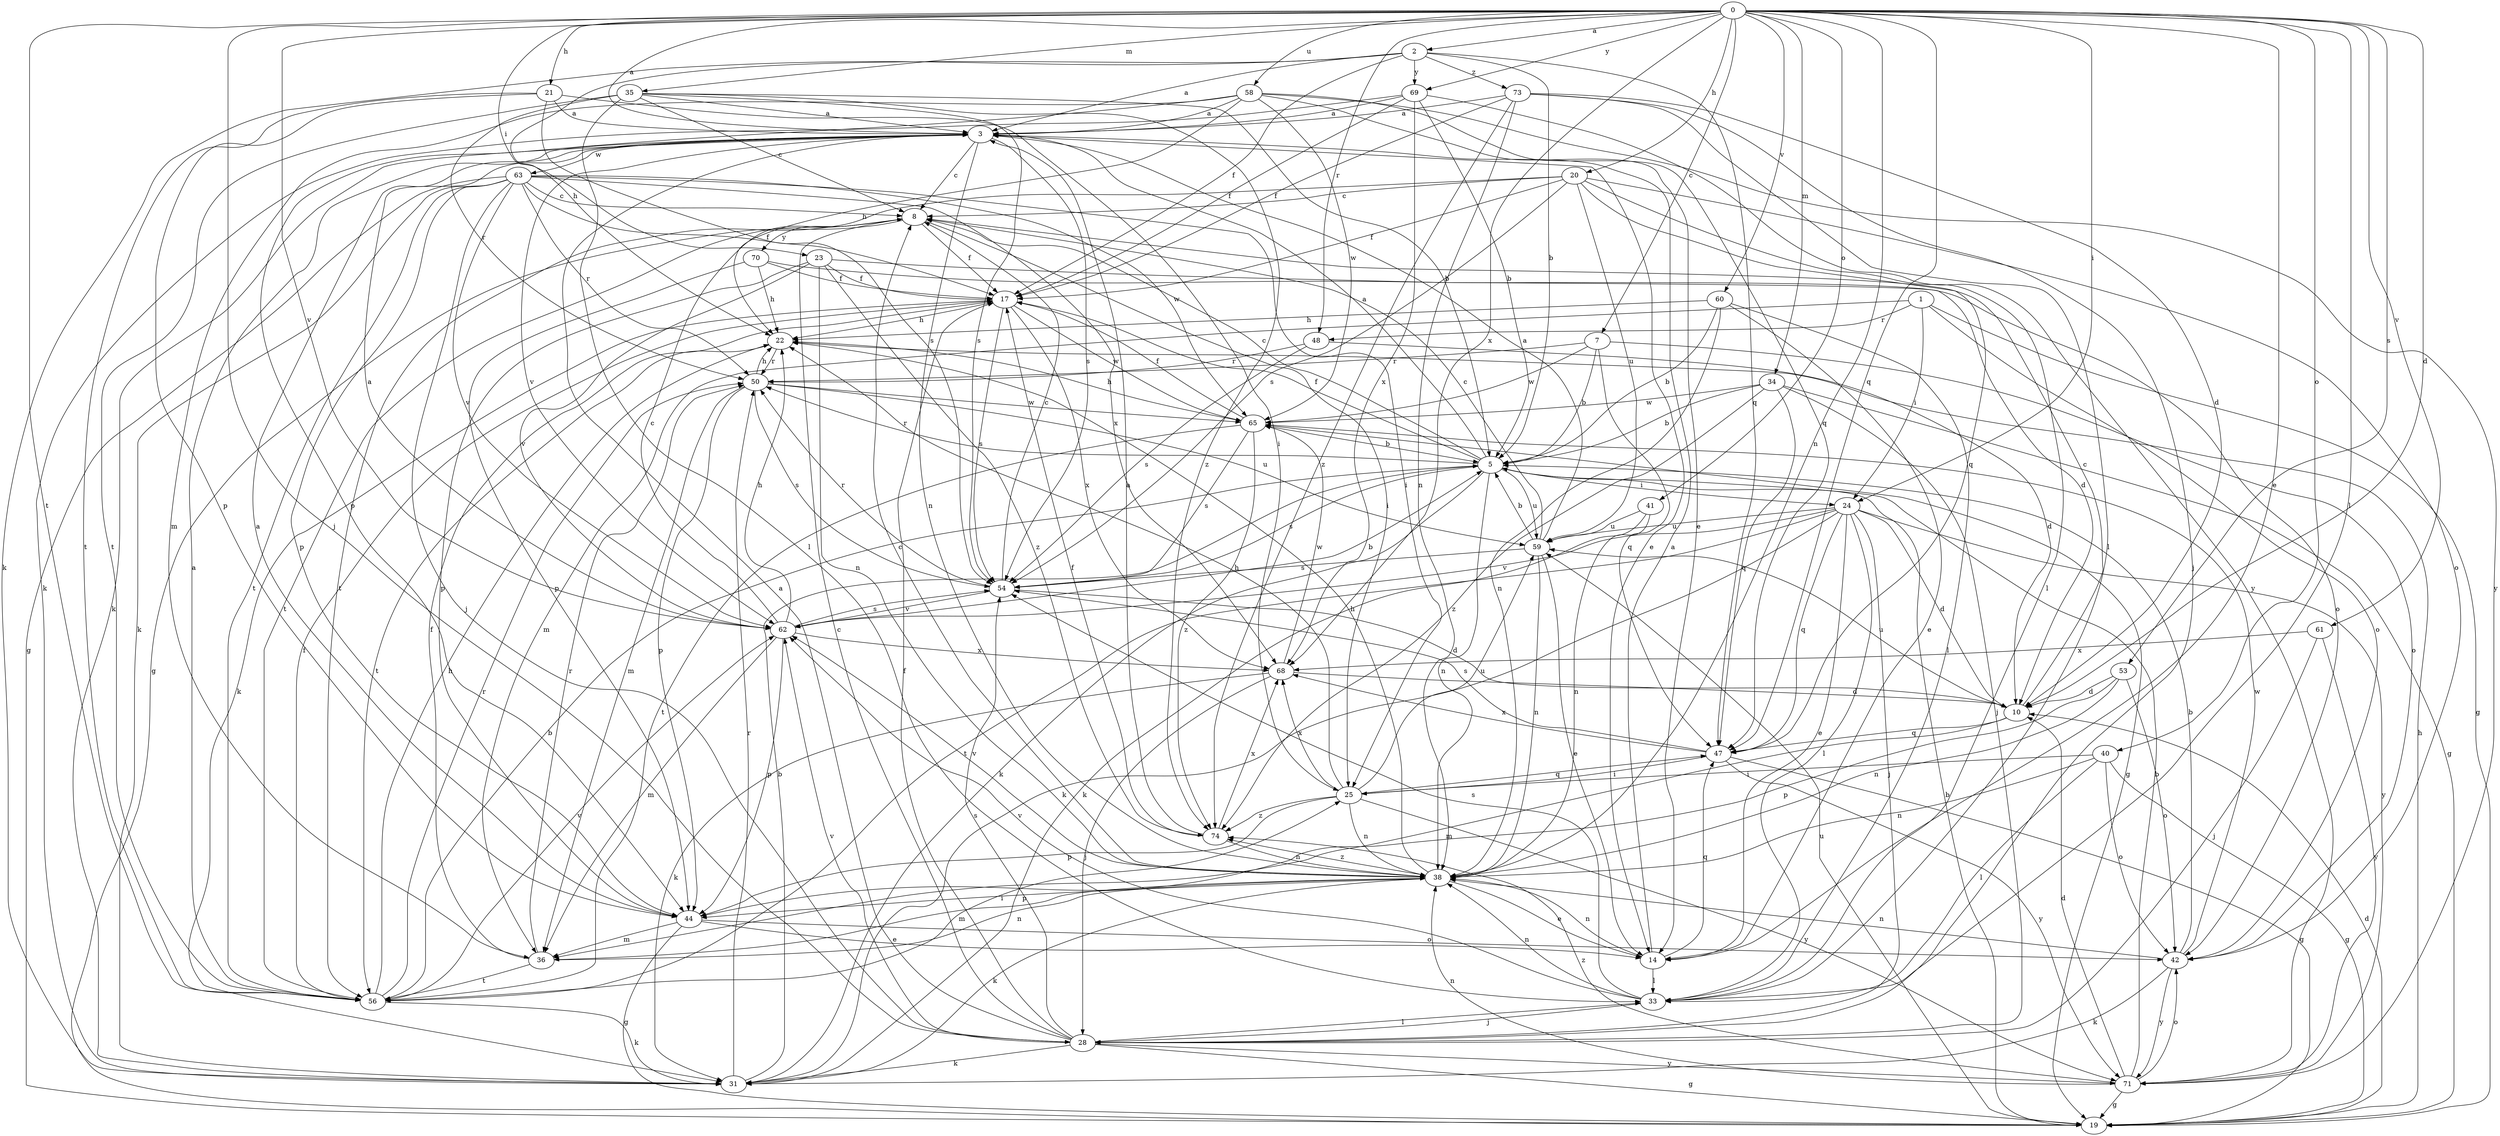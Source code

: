 strict digraph  {
0;
1;
2;
3;
5;
7;
8;
10;
14;
17;
19;
20;
21;
22;
23;
24;
25;
28;
31;
33;
34;
35;
36;
38;
40;
41;
42;
44;
47;
48;
50;
53;
54;
56;
58;
59;
60;
61;
62;
63;
65;
68;
69;
70;
71;
73;
74;
0 -> 2  [label=a];
0 -> 3  [label=a];
0 -> 7  [label=c];
0 -> 10  [label=d];
0 -> 14  [label=e];
0 -> 20  [label=h];
0 -> 21  [label=h];
0 -> 23  [label=i];
0 -> 24  [label=i];
0 -> 28  [label=j];
0 -> 33  [label=l];
0 -> 34  [label=m];
0 -> 35  [label=m];
0 -> 38  [label=n];
0 -> 40  [label=o];
0 -> 41  [label=o];
0 -> 47  [label=q];
0 -> 48  [label=r];
0 -> 53  [label=s];
0 -> 56  [label=t];
0 -> 58  [label=u];
0 -> 60  [label=v];
0 -> 61  [label=v];
0 -> 62  [label=v];
0 -> 68  [label=x];
0 -> 69  [label=y];
1 -> 19  [label=g];
1 -> 24  [label=i];
1 -> 36  [label=m];
1 -> 42  [label=o];
1 -> 48  [label=r];
2 -> 3  [label=a];
2 -> 5  [label=b];
2 -> 17  [label=f];
2 -> 22  [label=h];
2 -> 31  [label=k];
2 -> 47  [label=q];
2 -> 69  [label=y];
2 -> 73  [label=z];
3 -> 8  [label=c];
3 -> 14  [label=e];
3 -> 31  [label=k];
3 -> 38  [label=n];
3 -> 54  [label=s];
3 -> 62  [label=v];
3 -> 63  [label=w];
5 -> 3  [label=a];
5 -> 8  [label=c];
5 -> 17  [label=f];
5 -> 24  [label=i];
5 -> 31  [label=k];
5 -> 38  [label=n];
5 -> 50  [label=r];
5 -> 54  [label=s];
5 -> 59  [label=u];
7 -> 5  [label=b];
7 -> 42  [label=o];
7 -> 47  [label=q];
7 -> 50  [label=r];
7 -> 65  [label=w];
8 -> 17  [label=f];
8 -> 19  [label=g];
8 -> 25  [label=i];
8 -> 56  [label=t];
8 -> 70  [label=y];
10 -> 8  [label=c];
10 -> 36  [label=m];
10 -> 47  [label=q];
10 -> 59  [label=u];
14 -> 3  [label=a];
14 -> 33  [label=l];
14 -> 38  [label=n];
14 -> 47  [label=q];
17 -> 22  [label=h];
17 -> 31  [label=k];
17 -> 54  [label=s];
17 -> 65  [label=w];
17 -> 68  [label=x];
19 -> 5  [label=b];
19 -> 10  [label=d];
19 -> 22  [label=h];
19 -> 59  [label=u];
20 -> 8  [label=c];
20 -> 17  [label=f];
20 -> 33  [label=l];
20 -> 42  [label=o];
20 -> 47  [label=q];
20 -> 54  [label=s];
20 -> 56  [label=t];
20 -> 59  [label=u];
21 -> 3  [label=a];
21 -> 25  [label=i];
21 -> 44  [label=p];
21 -> 54  [label=s];
21 -> 56  [label=t];
22 -> 50  [label=r];
22 -> 56  [label=t];
23 -> 10  [label=d];
23 -> 17  [label=f];
23 -> 38  [label=n];
23 -> 44  [label=p];
23 -> 62  [label=v];
23 -> 74  [label=z];
24 -> 10  [label=d];
24 -> 14  [label=e];
24 -> 28  [label=j];
24 -> 31  [label=k];
24 -> 33  [label=l];
24 -> 47  [label=q];
24 -> 56  [label=t];
24 -> 59  [label=u];
24 -> 62  [label=v];
24 -> 71  [label=y];
25 -> 22  [label=h];
25 -> 38  [label=n];
25 -> 44  [label=p];
25 -> 47  [label=q];
25 -> 59  [label=u];
25 -> 68  [label=x];
25 -> 71  [label=y];
25 -> 74  [label=z];
28 -> 3  [label=a];
28 -> 8  [label=c];
28 -> 17  [label=f];
28 -> 19  [label=g];
28 -> 31  [label=k];
28 -> 33  [label=l];
28 -> 54  [label=s];
28 -> 62  [label=v];
28 -> 71  [label=y];
31 -> 5  [label=b];
31 -> 50  [label=r];
33 -> 28  [label=j];
33 -> 38  [label=n];
33 -> 54  [label=s];
33 -> 62  [label=v];
34 -> 5  [label=b];
34 -> 19  [label=g];
34 -> 28  [label=j];
34 -> 47  [label=q];
34 -> 65  [label=w];
34 -> 74  [label=z];
35 -> 3  [label=a];
35 -> 5  [label=b];
35 -> 8  [label=c];
35 -> 33  [label=l];
35 -> 50  [label=r];
35 -> 54  [label=s];
35 -> 56  [label=t];
35 -> 74  [label=z];
36 -> 17  [label=f];
36 -> 38  [label=n];
36 -> 50  [label=r];
36 -> 56  [label=t];
38 -> 8  [label=c];
38 -> 14  [label=e];
38 -> 22  [label=h];
38 -> 31  [label=k];
38 -> 36  [label=m];
38 -> 44  [label=p];
38 -> 62  [label=v];
38 -> 74  [label=z];
40 -> 19  [label=g];
40 -> 25  [label=i];
40 -> 33  [label=l];
40 -> 38  [label=n];
40 -> 42  [label=o];
41 -> 31  [label=k];
41 -> 38  [label=n];
41 -> 59  [label=u];
42 -> 5  [label=b];
42 -> 31  [label=k];
42 -> 38  [label=n];
42 -> 65  [label=w];
42 -> 71  [label=y];
44 -> 3  [label=a];
44 -> 14  [label=e];
44 -> 19  [label=g];
44 -> 36  [label=m];
44 -> 42  [label=o];
47 -> 19  [label=g];
47 -> 25  [label=i];
47 -> 54  [label=s];
47 -> 68  [label=x];
47 -> 71  [label=y];
48 -> 10  [label=d];
48 -> 50  [label=r];
48 -> 54  [label=s];
50 -> 22  [label=h];
50 -> 36  [label=m];
50 -> 44  [label=p];
50 -> 54  [label=s];
50 -> 59  [label=u];
50 -> 65  [label=w];
53 -> 10  [label=d];
53 -> 38  [label=n];
53 -> 42  [label=o];
53 -> 44  [label=p];
54 -> 8  [label=c];
54 -> 10  [label=d];
54 -> 50  [label=r];
54 -> 62  [label=v];
56 -> 3  [label=a];
56 -> 5  [label=b];
56 -> 17  [label=f];
56 -> 22  [label=h];
56 -> 25  [label=i];
56 -> 31  [label=k];
56 -> 50  [label=r];
56 -> 62  [label=v];
58 -> 3  [label=a];
58 -> 14  [label=e];
58 -> 22  [label=h];
58 -> 36  [label=m];
58 -> 44  [label=p];
58 -> 47  [label=q];
58 -> 65  [label=w];
58 -> 71  [label=y];
59 -> 3  [label=a];
59 -> 5  [label=b];
59 -> 8  [label=c];
59 -> 14  [label=e];
59 -> 38  [label=n];
59 -> 54  [label=s];
60 -> 5  [label=b];
60 -> 14  [label=e];
60 -> 22  [label=h];
60 -> 33  [label=l];
60 -> 38  [label=n];
61 -> 28  [label=j];
61 -> 68  [label=x];
61 -> 71  [label=y];
62 -> 3  [label=a];
62 -> 5  [label=b];
62 -> 8  [label=c];
62 -> 22  [label=h];
62 -> 36  [label=m];
62 -> 44  [label=p];
62 -> 54  [label=s];
62 -> 68  [label=x];
63 -> 8  [label=c];
63 -> 17  [label=f];
63 -> 19  [label=g];
63 -> 25  [label=i];
63 -> 28  [label=j];
63 -> 31  [label=k];
63 -> 44  [label=p];
63 -> 50  [label=r];
63 -> 56  [label=t];
63 -> 62  [label=v];
63 -> 65  [label=w];
63 -> 68  [label=x];
65 -> 5  [label=b];
65 -> 17  [label=f];
65 -> 19  [label=g];
65 -> 22  [label=h];
65 -> 54  [label=s];
65 -> 56  [label=t];
65 -> 74  [label=z];
68 -> 10  [label=d];
68 -> 28  [label=j];
68 -> 31  [label=k];
68 -> 65  [label=w];
69 -> 3  [label=a];
69 -> 5  [label=b];
69 -> 17  [label=f];
69 -> 31  [label=k];
69 -> 68  [label=x];
69 -> 71  [label=y];
70 -> 17  [label=f];
70 -> 22  [label=h];
70 -> 42  [label=o];
70 -> 44  [label=p];
71 -> 5  [label=b];
71 -> 10  [label=d];
71 -> 19  [label=g];
71 -> 38  [label=n];
71 -> 42  [label=o];
71 -> 74  [label=z];
73 -> 3  [label=a];
73 -> 10  [label=d];
73 -> 17  [label=f];
73 -> 28  [label=j];
73 -> 33  [label=l];
73 -> 38  [label=n];
73 -> 74  [label=z];
74 -> 3  [label=a];
74 -> 17  [label=f];
74 -> 38  [label=n];
74 -> 68  [label=x];
}
